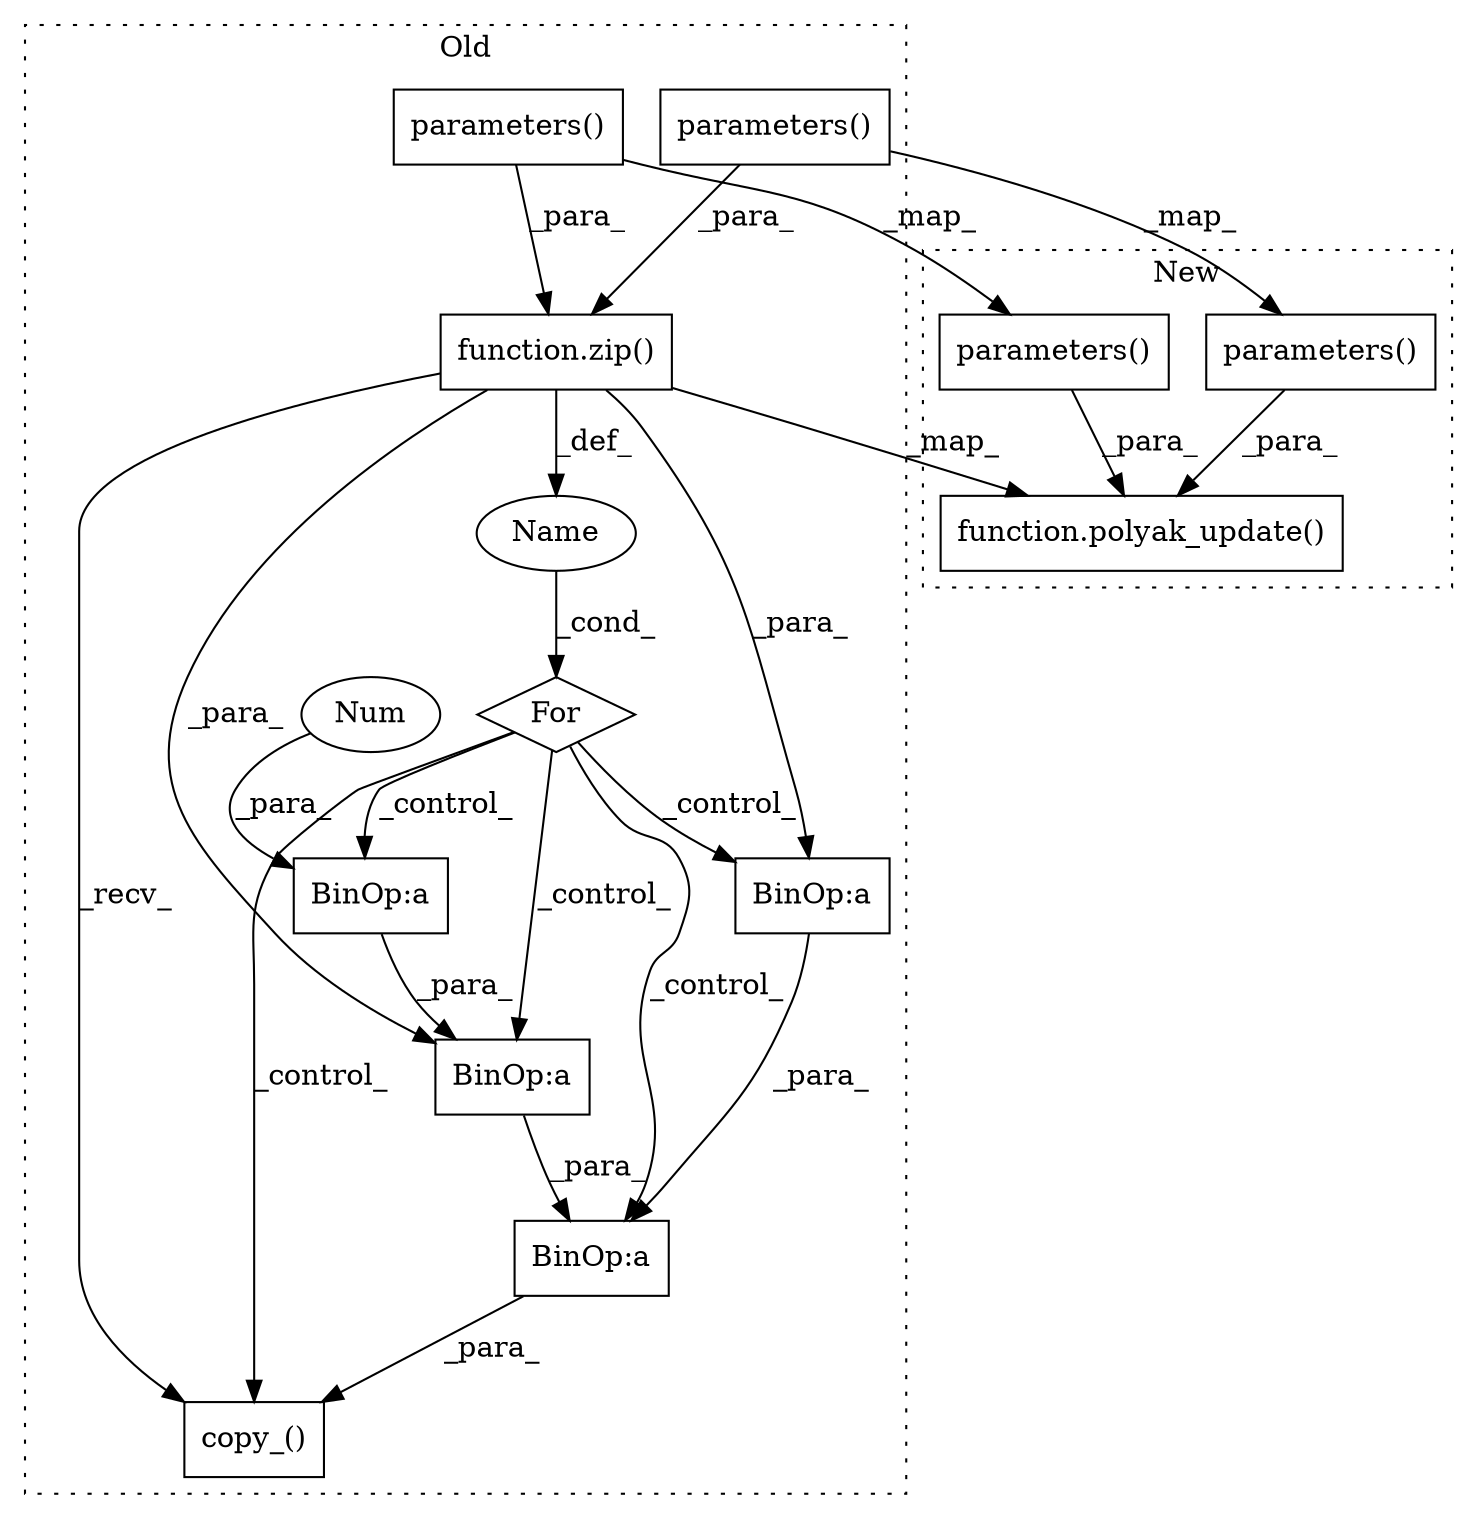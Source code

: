 digraph G {
subgraph cluster0 {
1 [label="function.zip()" a="75" s="8126,8185" l="4,1" shape="box"];
3 [label="BinOp:a" a="82" s="8270" l="3" shape="box"];
4 [label="BinOp:a" a="82" s="8236" l="20" shape="box"];
5 [label="BinOp:a" a="82" s="8240" l="3" shape="box"];
6 [label="BinOp:a" a="82" s="8258" l="3" shape="box"];
7 [label="Name" a="87" s="8110" l="12" shape="ellipse"];
8 [label="parameters()" a="75" s="8130" l="23" shape="box"];
10 [label="For" a="107" s="8099,8186" l="4,22" shape="diamond"];
11 [label="parameters()" a="75" s="8155" l="30" shape="box"];
13 [label="Num" a="76" s="8257" l="1" shape="ellipse"];
14 [label="copy_()" a="75" s="8208,8290" l="24,1" shape="box"];
label = "Old";
style="dotted";
}
subgraph cluster1 {
2 [label="function.polyak_update()" a="75" s="7991,8070" l="14,1" shape="box"];
9 [label="parameters()" a="75" s="8005" l="23" shape="box"];
12 [label="parameters()" a="75" s="8030" l="30" shape="box"];
label = "New";
style="dotted";
}
1 -> 2 [label="_map_"];
1 -> 3 [label="_para_"];
1 -> 5 [label="_para_"];
1 -> 14 [label="_recv_"];
1 -> 7 [label="_def_"];
3 -> 4 [label="_para_"];
4 -> 14 [label="_para_"];
5 -> 4 [label="_para_"];
6 -> 3 [label="_para_"];
7 -> 10 [label="_cond_"];
8 -> 9 [label="_map_"];
8 -> 1 [label="_para_"];
9 -> 2 [label="_para_"];
10 -> 4 [label="_control_"];
10 -> 5 [label="_control_"];
10 -> 6 [label="_control_"];
10 -> 14 [label="_control_"];
10 -> 3 [label="_control_"];
11 -> 1 [label="_para_"];
11 -> 12 [label="_map_"];
12 -> 2 [label="_para_"];
13 -> 6 [label="_para_"];
}